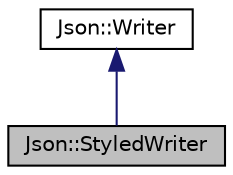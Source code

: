 digraph "Json::StyledWriter"
{
 // LATEX_PDF_SIZE
  edge [fontname="Helvetica",fontsize="10",labelfontname="Helvetica",labelfontsize="10"];
  node [fontname="Helvetica",fontsize="10",shape=record];
  Node1 [label="Json::StyledWriter",height=0.2,width=0.4,color="black", fillcolor="grey75", style="filled", fontcolor="black",tooltip="Writes a Value in JSON format in a human friendly way."];
  Node2 -> Node1 [dir="back",color="midnightblue",fontsize="10",style="solid",fontname="Helvetica"];
  Node2 [label="Json::Writer",height=0.2,width=0.4,color="black", fillcolor="white", style="filled",URL="$classJson_1_1Writer.html",tooltip="Abstract class for writers."];
}
